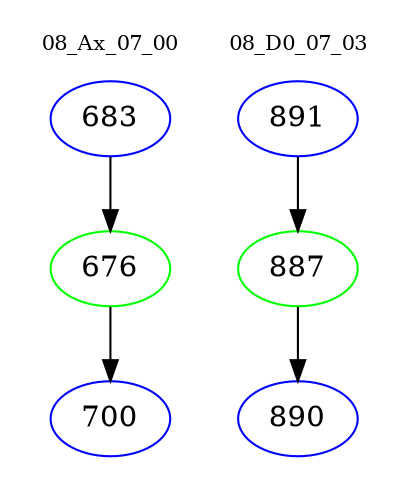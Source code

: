 digraph{
subgraph cluster_0 {
color = white
label = "08_Ax_07_00";
fontsize=10;
T0_683 [label="683", color="blue"]
T0_683 -> T0_676 [color="black"]
T0_676 [label="676", color="green"]
T0_676 -> T0_700 [color="black"]
T0_700 [label="700", color="blue"]
}
subgraph cluster_1 {
color = white
label = "08_D0_07_03";
fontsize=10;
T1_891 [label="891", color="blue"]
T1_891 -> T1_887 [color="black"]
T1_887 [label="887", color="green"]
T1_887 -> T1_890 [color="black"]
T1_890 [label="890", color="blue"]
}
}
